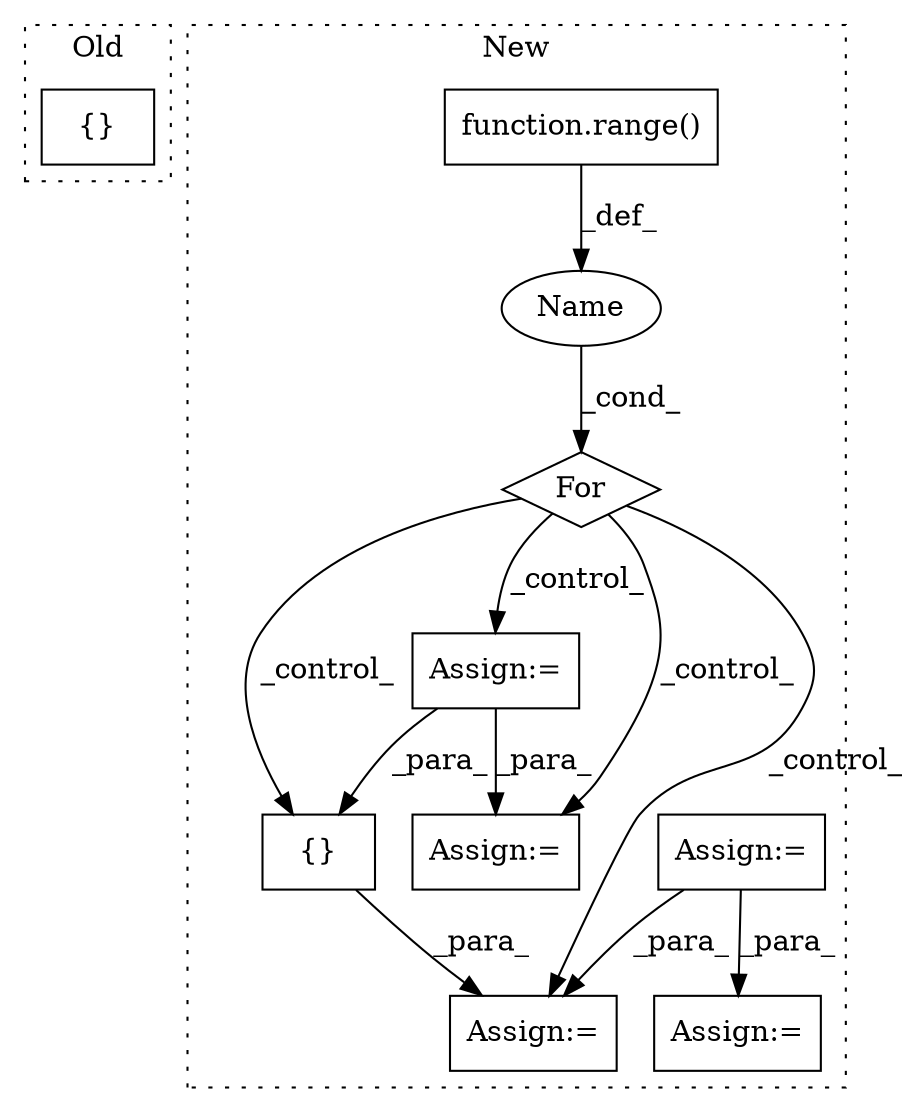 digraph G {
subgraph cluster0 {
1 [label="{}" a="59" s="5631,5631" l="2,1" shape="box"];
label = "Old";
style="dotted";
}
subgraph cluster1 {
2 [label="For" a="107" s="2566,2592" l="4,5" shape="diamond"];
3 [label="Assign:=" a="68" s="2700" l="3" shape="box"];
4 [label="Name" a="87" s="2570" l="1" shape="ellipse"];
5 [label="Assign:=" a="68" s="2644" l="4" shape="box"];
6 [label="Assign:=" a="68" s="2471" l="3" shape="box"];
7 [label="function.range()" a="75" s="2575,2591" l="6,1" shape="box"];
8 [label="{}" a="59" s="2648,2689" l="1,0" shape="box"];
9 [label="Assign:=" a="68" s="2803" l="4" shape="box"];
10 [label="Assign:=" a="68" s="2604" l="3" shape="box"];
label = "New";
style="dotted";
}
2 -> 5 [label="_control_"];
2 -> 3 [label="_control_"];
2 -> 10 [label="_control_"];
2 -> 8 [label="_control_"];
4 -> 2 [label="_cond_"];
6 -> 9 [label="_para_"];
6 -> 5 [label="_para_"];
7 -> 4 [label="_def_"];
8 -> 5 [label="_para_"];
10 -> 3 [label="_para_"];
10 -> 8 [label="_para_"];
}